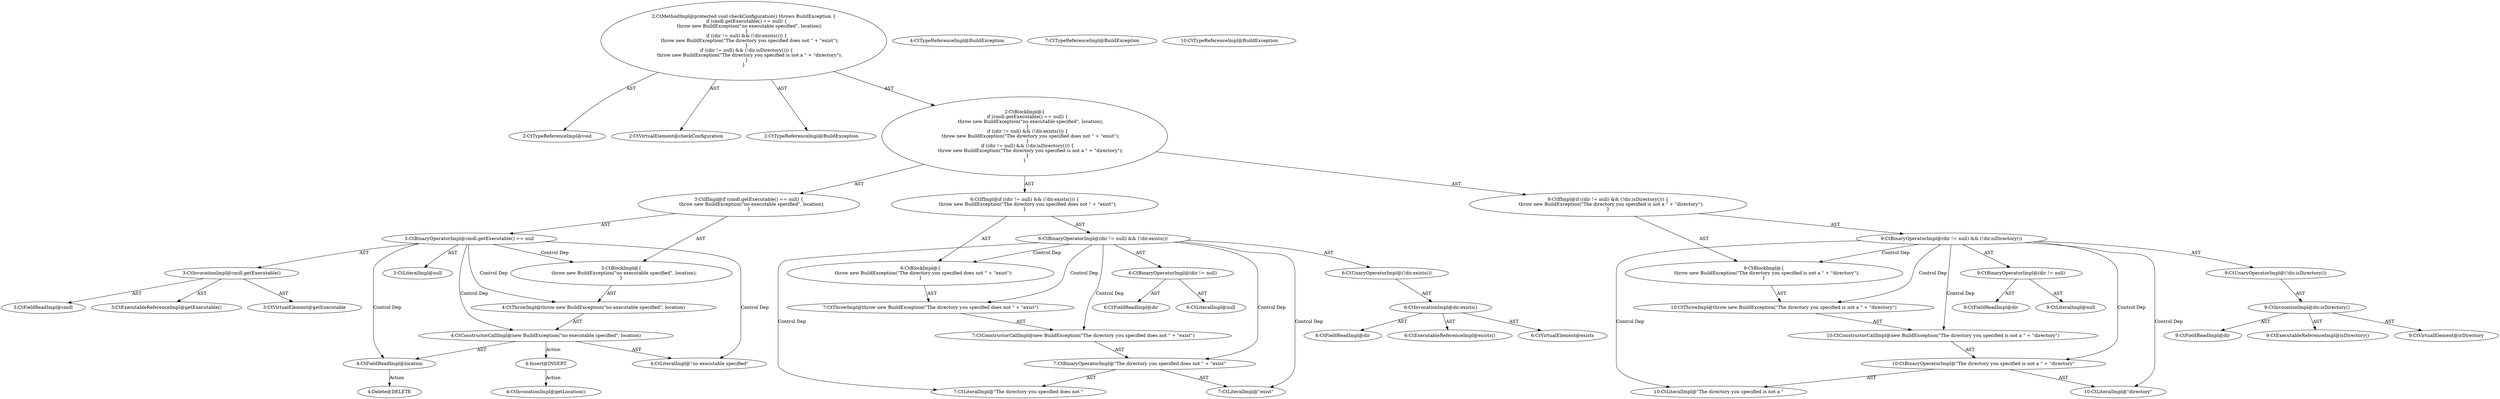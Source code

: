 digraph "checkConfiguration#?" {
0 [label="2:CtTypeReferenceImpl@void" shape=ellipse]
1 [label="2:CtVirtualElement@checkConfiguration" shape=ellipse]
2 [label="2:CtTypeReferenceImpl@BuildException" shape=ellipse]
3 [label="3:CtExecutableReferenceImpl@getExecutable()" shape=ellipse]
4 [label="3:CtVirtualElement@getExecutable" shape=ellipse]
5 [label="3:CtFieldReadImpl@cmdl" shape=ellipse]
6 [label="3:CtInvocationImpl@cmdl.getExecutable()" shape=ellipse]
7 [label="3:CtLiteralImpl@null" shape=ellipse]
8 [label="3:CtBinaryOperatorImpl@cmdl.getExecutable() == null" shape=ellipse]
9 [label="4:CtTypeReferenceImpl@BuildException" shape=ellipse]
10 [label="4:CtLiteralImpl@\"no executable specified\"" shape=ellipse]
11 [label="4:CtFieldReadImpl@location" shape=ellipse]
12 [label="4:CtConstructorCallImpl@new BuildException(\"no executable specified\", location)" shape=ellipse]
13 [label="4:CtThrowImpl@throw new BuildException(\"no executable specified\", location)" shape=ellipse]
14 [label="3:CtBlockImpl@\{
    throw new BuildException(\"no executable specified\", location);
\}" shape=ellipse]
15 [label="3:CtIfImpl@if (cmdl.getExecutable() == null) \{
    throw new BuildException(\"no executable specified\", location);
\}" shape=ellipse]
16 [label="6:CtFieldReadImpl@dir" shape=ellipse]
17 [label="6:CtLiteralImpl@null" shape=ellipse]
18 [label="6:CtBinaryOperatorImpl@(dir != null)" shape=ellipse]
19 [label="6:CtExecutableReferenceImpl@exists()" shape=ellipse]
20 [label="6:CtVirtualElement@exists" shape=ellipse]
21 [label="6:CtFieldReadImpl@dir" shape=ellipse]
22 [label="6:CtInvocationImpl@dir.exists()" shape=ellipse]
23 [label="6:CtUnaryOperatorImpl@(!dir.exists())" shape=ellipse]
24 [label="6:CtBinaryOperatorImpl@(dir != null) && (!dir.exists())" shape=ellipse]
25 [label="7:CtTypeReferenceImpl@BuildException" shape=ellipse]
26 [label="7:CtLiteralImpl@\"The directory you specified does not \"" shape=ellipse]
27 [label="7:CtLiteralImpl@\"exist\"" shape=ellipse]
28 [label="7:CtBinaryOperatorImpl@\"The directory you specified does not \" + \"exist\"" shape=ellipse]
29 [label="7:CtConstructorCallImpl@new BuildException(\"The directory you specified does not \" + \"exist\")" shape=ellipse]
30 [label="7:CtThrowImpl@throw new BuildException(\"The directory you specified does not \" + \"exist\")" shape=ellipse]
31 [label="6:CtBlockImpl@\{
    throw new BuildException(\"The directory you specified does not \" + \"exist\");
\}" shape=ellipse]
32 [label="6:CtIfImpl@if ((dir != null) && (!dir.exists())) \{
    throw new BuildException(\"The directory you specified does not \" + \"exist\");
\}" shape=ellipse]
33 [label="9:CtFieldReadImpl@dir" shape=ellipse]
34 [label="9:CtLiteralImpl@null" shape=ellipse]
35 [label="9:CtBinaryOperatorImpl@(dir != null)" shape=ellipse]
36 [label="9:CtExecutableReferenceImpl@isDirectory()" shape=ellipse]
37 [label="9:CtVirtualElement@isDirectory" shape=ellipse]
38 [label="9:CtFieldReadImpl@dir" shape=ellipse]
39 [label="9:CtInvocationImpl@dir.isDirectory()" shape=ellipse]
40 [label="9:CtUnaryOperatorImpl@(!dir.isDirectory())" shape=ellipse]
41 [label="9:CtBinaryOperatorImpl@(dir != null) && (!dir.isDirectory())" shape=ellipse]
42 [label="10:CtTypeReferenceImpl@BuildException" shape=ellipse]
43 [label="10:CtLiteralImpl@\"The directory you specified is not a \"" shape=ellipse]
44 [label="10:CtLiteralImpl@\"directory\"" shape=ellipse]
45 [label="10:CtBinaryOperatorImpl@\"The directory you specified is not a \" + \"directory\"" shape=ellipse]
46 [label="10:CtConstructorCallImpl@new BuildException(\"The directory you specified is not a \" + \"directory\")" shape=ellipse]
47 [label="10:CtThrowImpl@throw new BuildException(\"The directory you specified is not a \" + \"directory\")" shape=ellipse]
48 [label="9:CtBlockImpl@\{
    throw new BuildException(\"The directory you specified is not a \" + \"directory\");
\}" shape=ellipse]
49 [label="9:CtIfImpl@if ((dir != null) && (!dir.isDirectory())) \{
    throw new BuildException(\"The directory you specified is not a \" + \"directory\");
\}" shape=ellipse]
50 [label="2:CtBlockImpl@\{
    if (cmdl.getExecutable() == null) \{
        throw new BuildException(\"no executable specified\", location);
    \}
    if ((dir != null) && (!dir.exists())) \{
        throw new BuildException(\"The directory you specified does not \" + \"exist\");
    \}
    if ((dir != null) && (!dir.isDirectory())) \{
        throw new BuildException(\"The directory you specified is not a \" + \"directory\");
    \}
\}" shape=ellipse]
51 [label="2:CtMethodImpl@protected void checkConfiguration() throws BuildException \{
    if (cmdl.getExecutable() == null) \{
        throw new BuildException(\"no executable specified\", location);
    \}
    if ((dir != null) && (!dir.exists())) \{
        throw new BuildException(\"The directory you specified does not \" + \"exist\");
    \}
    if ((dir != null) && (!dir.isDirectory())) \{
        throw new BuildException(\"The directory you specified is not a \" + \"directory\");
    \}
\}" shape=ellipse]
52 [label="4:Delete@DELETE" shape=ellipse]
53 [label="4:Insert@INSERT" shape=ellipse]
54 [label="4:CtInvocationImpl@getLocation()" shape=ellipse]
6 -> 4 [label="AST"];
6 -> 5 [label="AST"];
6 -> 3 [label="AST"];
8 -> 6 [label="AST"];
8 -> 7 [label="AST"];
8 -> 14 [label="Control Dep"];
8 -> 13 [label="Control Dep"];
8 -> 12 [label="Control Dep"];
8 -> 10 [label="Control Dep"];
8 -> 11 [label="Control Dep"];
11 -> 52 [label="Action"];
12 -> 10 [label="AST"];
12 -> 11 [label="AST"];
12 -> 53 [label="Action"];
13 -> 12 [label="AST"];
14 -> 13 [label="AST"];
15 -> 8 [label="AST"];
15 -> 14 [label="AST"];
18 -> 16 [label="AST"];
18 -> 17 [label="AST"];
22 -> 20 [label="AST"];
22 -> 21 [label="AST"];
22 -> 19 [label="AST"];
23 -> 22 [label="AST"];
24 -> 18 [label="AST"];
24 -> 23 [label="AST"];
24 -> 31 [label="Control Dep"];
24 -> 30 [label="Control Dep"];
24 -> 29 [label="Control Dep"];
24 -> 28 [label="Control Dep"];
24 -> 26 [label="Control Dep"];
24 -> 27 [label="Control Dep"];
28 -> 26 [label="AST"];
28 -> 27 [label="AST"];
29 -> 28 [label="AST"];
30 -> 29 [label="AST"];
31 -> 30 [label="AST"];
32 -> 24 [label="AST"];
32 -> 31 [label="AST"];
35 -> 33 [label="AST"];
35 -> 34 [label="AST"];
39 -> 37 [label="AST"];
39 -> 38 [label="AST"];
39 -> 36 [label="AST"];
40 -> 39 [label="AST"];
41 -> 35 [label="AST"];
41 -> 40 [label="AST"];
41 -> 48 [label="Control Dep"];
41 -> 47 [label="Control Dep"];
41 -> 46 [label="Control Dep"];
41 -> 45 [label="Control Dep"];
41 -> 43 [label="Control Dep"];
41 -> 44 [label="Control Dep"];
45 -> 43 [label="AST"];
45 -> 44 [label="AST"];
46 -> 45 [label="AST"];
47 -> 46 [label="AST"];
48 -> 47 [label="AST"];
49 -> 41 [label="AST"];
49 -> 48 [label="AST"];
50 -> 15 [label="AST"];
50 -> 32 [label="AST"];
50 -> 49 [label="AST"];
51 -> 1 [label="AST"];
51 -> 0 [label="AST"];
51 -> 2 [label="AST"];
51 -> 50 [label="AST"];
53 -> 54 [label="Action"];
}